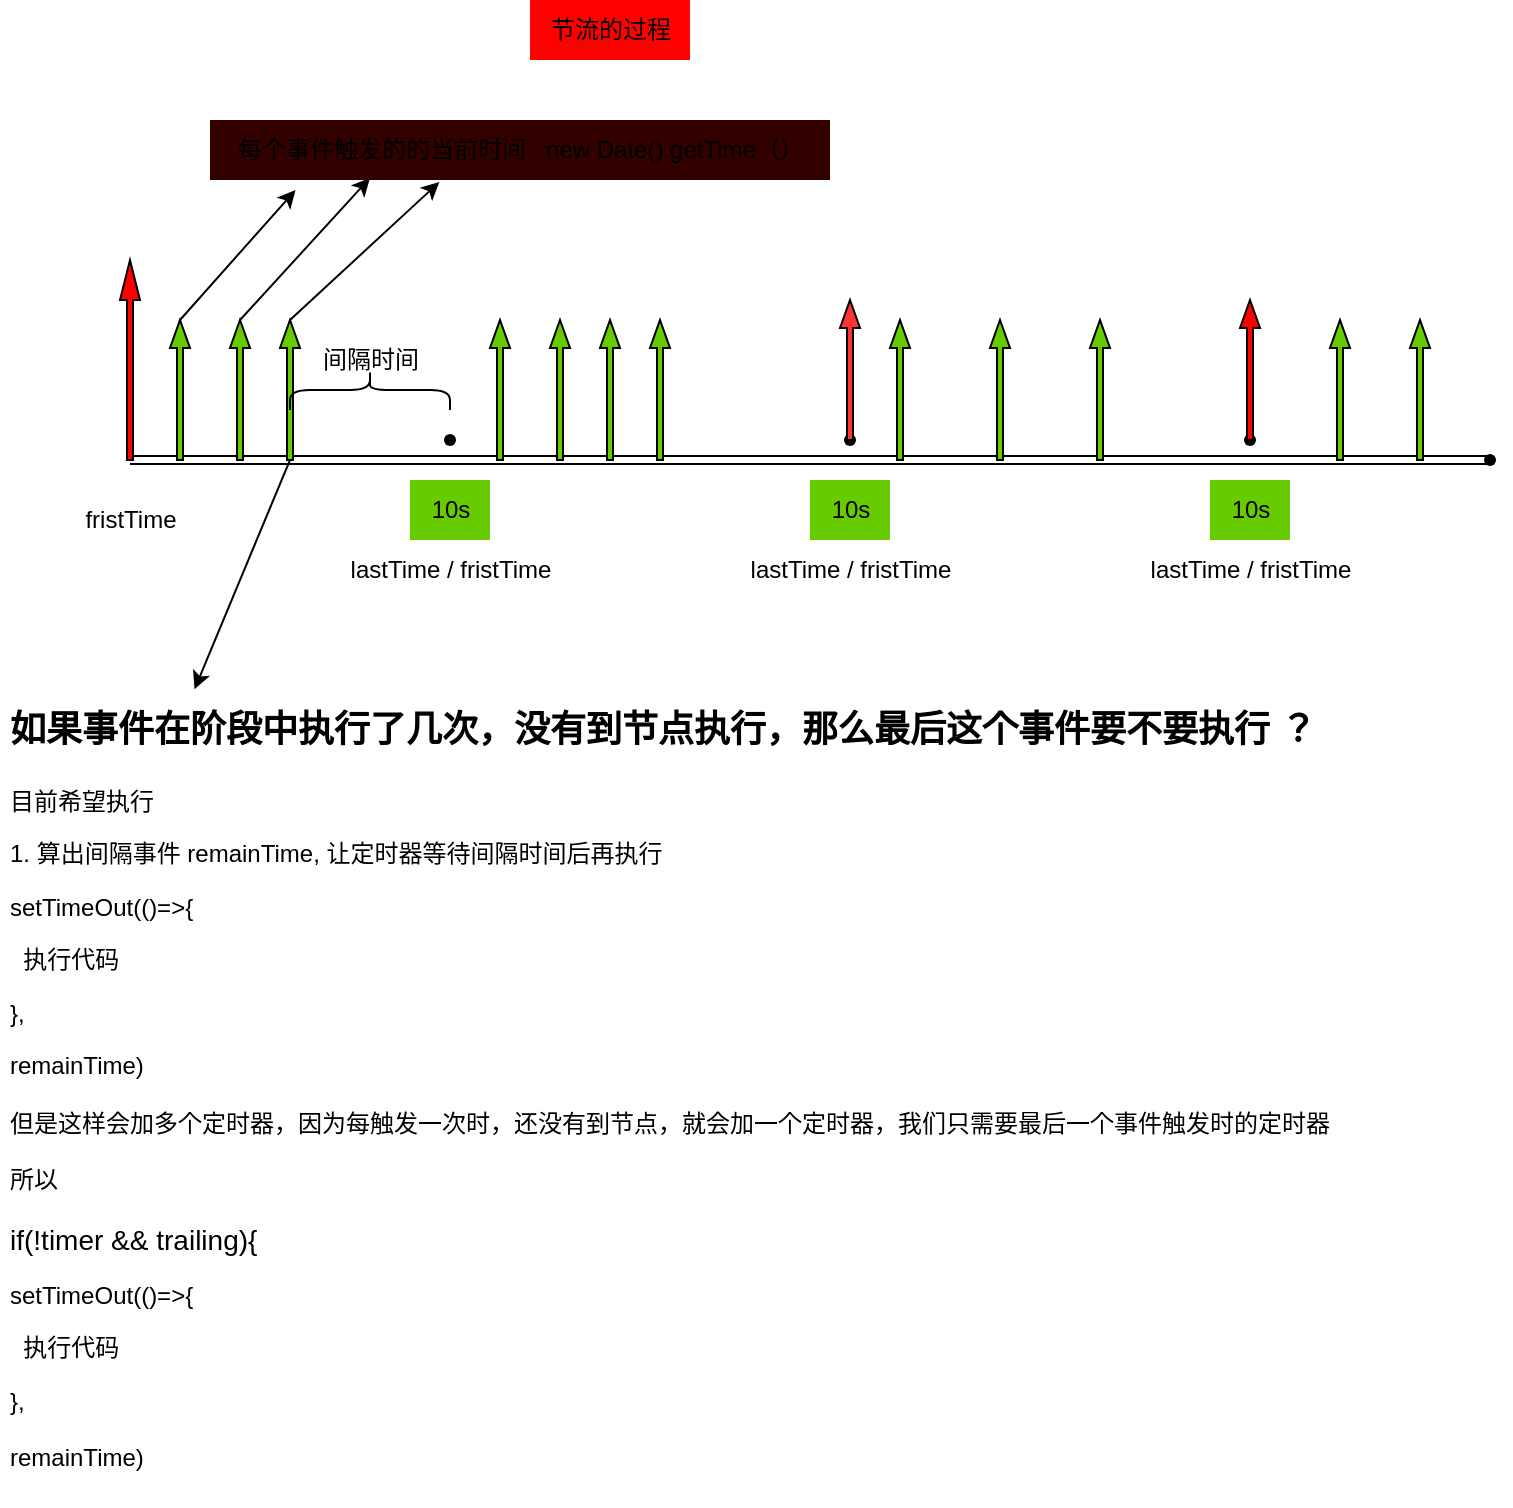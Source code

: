 <mxfile>
    <diagram id="hIw_-yPlLjSUtIWtLVxQ" name="第 1 页">
        <mxGraphModel dx="949" dy="433" grid="1" gridSize="10" guides="1" tooltips="1" connect="1" arrows="1" fold="1" page="1" pageScale="1" pageWidth="827" pageHeight="1169" math="0" shadow="0">
            <root>
                <mxCell id="0"/>
                <mxCell id="1" parent="0"/>
                <mxCell id="6" value="" style="shape=link;html=1;" parent="1" target="28" edge="1">
                    <mxGeometry width="100" relative="1" as="geometry">
                        <mxPoint x="120" y="400" as="sourcePoint"/>
                        <mxPoint x="800" y="400" as="targetPoint"/>
                    </mxGeometry>
                </mxCell>
                <mxCell id="8" value="节流的过程" style="text;html=1;align=center;verticalAlign=middle;resizable=0;points=[];autosize=1;strokeColor=none;fillColor=#FF0000;" parent="1" vertex="1">
                    <mxGeometry x="320" y="170" width="80" height="30" as="geometry"/>
                </mxCell>
                <mxCell id="9" value="" style="shape=singleArrow;direction=north;whiteSpace=wrap;html=1;fillColor=#FF0000;" parent="1" vertex="1">
                    <mxGeometry x="115" y="300" width="10" height="100" as="geometry"/>
                </mxCell>
                <mxCell id="12" value="10s" style="text;html=1;align=center;verticalAlign=middle;resizable=0;points=[];autosize=1;strokeColor=none;fillColor=#66CC00;" parent="1" vertex="1">
                    <mxGeometry x="260" y="410" width="40" height="30" as="geometry"/>
                </mxCell>
                <mxCell id="13" value="10s" style="text;html=1;align=center;verticalAlign=middle;resizable=0;points=[];autosize=1;strokeColor=none;fillColor=#66CC00;" parent="1" vertex="1">
                    <mxGeometry x="460" y="410" width="40" height="30" as="geometry"/>
                </mxCell>
                <mxCell id="14" value="10s" style="text;html=1;align=center;verticalAlign=middle;resizable=0;points=[];autosize=1;strokeColor=none;fillColor=#66CC00;" parent="1" vertex="1">
                    <mxGeometry x="660" y="410" width="40" height="30" as="geometry"/>
                </mxCell>
                <mxCell id="15" value="fristTime" style="text;html=1;align=center;verticalAlign=middle;resizable=0;points=[];autosize=1;strokeColor=none;fillColor=none;" parent="1" vertex="1">
                    <mxGeometry x="85" y="415" width="70" height="30" as="geometry"/>
                </mxCell>
                <mxCell id="16" value="lastTime / fristTime" style="text;html=1;align=center;verticalAlign=middle;resizable=0;points=[];autosize=1;strokeColor=none;fillColor=none;" parent="1" vertex="1">
                    <mxGeometry x="220" y="440" width="120" height="30" as="geometry"/>
                </mxCell>
                <mxCell id="17" value="lastTime / fristTime" style="text;html=1;align=center;verticalAlign=middle;resizable=0;points=[];autosize=1;strokeColor=none;fillColor=none;" parent="1" vertex="1">
                    <mxGeometry x="420" y="440" width="120" height="30" as="geometry"/>
                </mxCell>
                <mxCell id="18" value="lastTime / fristTime" style="text;html=1;align=center;verticalAlign=middle;resizable=0;points=[];autosize=1;strokeColor=none;fillColor=none;" parent="1" vertex="1">
                    <mxGeometry x="620" y="440" width="120" height="30" as="geometry"/>
                </mxCell>
                <mxCell id="37" style="edgeStyle=none;html=1;exitX=1;exitY=0.5;exitDx=0;exitDy=0;exitPerimeter=0;entryX=0.138;entryY=1.167;entryDx=0;entryDy=0;entryPerimeter=0;" parent="1" source="22" target="36" edge="1">
                    <mxGeometry relative="1" as="geometry"/>
                </mxCell>
                <mxCell id="22" value="" style="shape=singleArrow;direction=north;whiteSpace=wrap;html=1;fillColor=#66CC00;" parent="1" vertex="1">
                    <mxGeometry x="140" y="330" width="10" height="70" as="geometry"/>
                </mxCell>
                <mxCell id="38" style="edgeStyle=none;html=1;exitX=1;exitY=0.5;exitDx=0;exitDy=0;exitPerimeter=0;entryX=0.258;entryY=0.967;entryDx=0;entryDy=0;entryPerimeter=0;" parent="1" source="25" target="36" edge="1">
                    <mxGeometry relative="1" as="geometry"/>
                </mxCell>
                <mxCell id="25" value="" style="shape=singleArrow;direction=north;whiteSpace=wrap;html=1;fillColor=#66CC00;" parent="1" vertex="1">
                    <mxGeometry x="170" y="330" width="10" height="70" as="geometry"/>
                </mxCell>
                <mxCell id="39" style="edgeStyle=none;html=1;exitX=1;exitY=0.5;exitDx=0;exitDy=0;exitPerimeter=0;entryX=0.37;entryY=1.033;entryDx=0;entryDy=0;entryPerimeter=0;" parent="1" source="26" target="36" edge="1">
                    <mxGeometry relative="1" as="geometry"/>
                </mxCell>
                <mxCell id="52" style="edgeStyle=none;html=1;exitX=0;exitY=0.5;exitDx=0;exitDy=0;exitPerimeter=0;entryX=0.136;entryY=0.004;entryDx=0;entryDy=0;entryPerimeter=0;fontSize=18;fillColor=#FFFF00;" edge="1" parent="1" source="26" target="51">
                    <mxGeometry relative="1" as="geometry"/>
                </mxCell>
                <mxCell id="26" value="" style="shape=singleArrow;direction=north;whiteSpace=wrap;html=1;fillColor=#66CC00;" parent="1" vertex="1">
                    <mxGeometry x="195" y="330" width="10" height="70" as="geometry"/>
                </mxCell>
                <mxCell id="28" value="" style="shape=waypoint;sketch=0;fillStyle=solid;size=6;pointerEvents=1;points=[];fillColor=none;resizable=0;rotatable=0;perimeter=centerPerimeter;snapToPoint=1;" parent="1" vertex="1">
                    <mxGeometry x="790" y="390" width="20" height="20" as="geometry"/>
                </mxCell>
                <mxCell id="29" value="" style="shape=waypoint;sketch=0;fillStyle=solid;size=6;pointerEvents=1;points=[];fillColor=#FFFF00;resizable=0;rotatable=0;perimeter=centerPerimeter;snapToPoint=1;" parent="1" vertex="1">
                    <mxGeometry x="270" y="380" width="20" height="20" as="geometry"/>
                </mxCell>
                <mxCell id="31" value="" style="shape=waypoint;sketch=0;fillStyle=solid;size=6;pointerEvents=1;points=[];fillColor=none;resizable=0;rotatable=0;perimeter=centerPerimeter;snapToPoint=1;" parent="1" vertex="1">
                    <mxGeometry x="470" y="380" width="20" height="20" as="geometry"/>
                </mxCell>
                <mxCell id="32" value="" style="shape=waypoint;sketch=0;fillStyle=solid;size=6;pointerEvents=1;points=[];fillColor=none;resizable=0;rotatable=0;perimeter=centerPerimeter;snapToPoint=1;" parent="1" vertex="1">
                    <mxGeometry x="670" y="380" width="20" height="20" as="geometry"/>
                </mxCell>
                <mxCell id="33" value="" style="shape=curlyBracket;whiteSpace=wrap;html=1;rounded=1;flipH=1;labelPosition=right;verticalLabelPosition=middle;align=left;verticalAlign=middle;fillColor=#FFFF00;direction=south;" parent="1" vertex="1">
                    <mxGeometry x="200" y="355" width="80" height="20" as="geometry"/>
                </mxCell>
                <mxCell id="34" value="间隔时间" style="text;html=1;align=center;verticalAlign=middle;resizable=0;points=[];autosize=1;strokeColor=none;fillColor=none;" parent="1" vertex="1">
                    <mxGeometry x="205" y="335" width="70" height="30" as="geometry"/>
                </mxCell>
                <mxCell id="36" value="每个事件触发的的当前时间&amp;nbsp; &amp;nbsp;new Date().getTime（）" style="text;html=1;align=center;verticalAlign=middle;resizable=0;points=[];autosize=1;strokeColor=none;fillColor=#330000;" parent="1" vertex="1">
                    <mxGeometry x="160" y="230" width="310" height="30" as="geometry"/>
                </mxCell>
                <mxCell id="40" value="" style="shape=singleArrow;direction=north;whiteSpace=wrap;html=1;fillColor=#66CC00;" parent="1" vertex="1">
                    <mxGeometry x="330" y="330" width="10" height="70" as="geometry"/>
                </mxCell>
                <mxCell id="41" value="" style="shape=singleArrow;direction=north;whiteSpace=wrap;html=1;fillColor=#66CC00;" parent="1" vertex="1">
                    <mxGeometry x="380" y="330" width="10" height="70" as="geometry"/>
                </mxCell>
                <mxCell id="42" value="" style="shape=singleArrow;direction=north;whiteSpace=wrap;html=1;fillColor=#66CC00;" parent="1" vertex="1">
                    <mxGeometry x="550" y="330" width="10" height="70" as="geometry"/>
                </mxCell>
                <mxCell id="43" value="" style="shape=singleArrow;direction=north;whiteSpace=wrap;html=1;fillColor=#66CC00;" parent="1" vertex="1">
                    <mxGeometry x="600" y="330" width="10" height="70" as="geometry"/>
                </mxCell>
                <mxCell id="44" value="" style="shape=singleArrow;direction=north;whiteSpace=wrap;html=1;fillColor=#66CC00;" parent="1" vertex="1">
                    <mxGeometry x="720" y="330" width="10" height="70" as="geometry"/>
                </mxCell>
                <mxCell id="45" value="" style="shape=singleArrow;direction=north;whiteSpace=wrap;html=1;fillColor=#66CC00;" parent="1" vertex="1">
                    <mxGeometry x="760" y="330" width="10" height="70" as="geometry"/>
                </mxCell>
                <mxCell id="46" value="" style="shape=singleArrow;direction=north;whiteSpace=wrap;html=1;fillColor=#FF0000;" parent="1" vertex="1">
                    <mxGeometry x="675" y="320" width="10" height="70" as="geometry"/>
                </mxCell>
                <mxCell id="47" value="" style="shape=singleArrow;direction=north;whiteSpace=wrap;html=1;fillColor=#FF3333;" parent="1" vertex="1">
                    <mxGeometry x="475" y="320" width="10" height="70" as="geometry"/>
                </mxCell>
                <mxCell id="48" value="" style="shape=singleArrow;direction=north;whiteSpace=wrap;html=1;fillColor=#66CC00;" parent="1" vertex="1">
                    <mxGeometry x="500" y="330" width="10" height="70" as="geometry"/>
                </mxCell>
                <mxCell id="49" value="" style="shape=singleArrow;direction=north;whiteSpace=wrap;html=1;fillColor=#66CC00;" parent="1" vertex="1">
                    <mxGeometry x="355" y="330" width="10" height="70" as="geometry"/>
                </mxCell>
                <mxCell id="50" value="" style="shape=singleArrow;direction=north;whiteSpace=wrap;html=1;fillColor=#66CC00;" parent="1" vertex="1">
                    <mxGeometry x="300" y="330" width="10" height="70" as="geometry"/>
                </mxCell>
                <mxCell id="51" value="&lt;h1&gt;&lt;font style=&quot;font-size: 18px;&quot;&gt;如果事件在阶段中执行了几次，没有到节点执行，那么最后这个事件要不要执行 ？&lt;/font&gt;&lt;/h1&gt;&lt;p&gt;目前希望执行&lt;/p&gt;&lt;p&gt;1. 算出间隔事件 remainTime, 让定时器等待间隔时间后再执行&lt;/p&gt;&lt;p&gt;setTimeOut(()=&amp;gt;{&lt;/p&gt;&lt;p&gt;&lt;span style=&quot;background-color: initial;&quot;&gt;&amp;nbsp; 执行代码&lt;/span&gt;&lt;/p&gt;&lt;p&gt;&lt;span style=&quot;background-color: initial;&quot;&gt;},&lt;/span&gt;&lt;/p&gt;remainTime&lt;span style=&quot;background-color: initial;&quot;&gt;)&lt;br&gt;&lt;br&gt;但是这样会加多个定时器，因为每触发一次时，还没有到节点，就会加一个定时器，我们只需要最后一个事件触发时的定时器&lt;br&gt;&lt;br&gt;所以&lt;br&gt;&lt;br&gt;&lt;font style=&quot;font-size: 14px;&quot;&gt;if(!timer &amp;amp;&amp;amp; trailing){&lt;br&gt;&lt;/font&gt;&lt;/span&gt;&lt;p&gt;setTimeOut(()=&amp;gt;{&lt;/p&gt;&lt;p&gt;&lt;span style=&quot;background-color: initial;&quot;&gt;&amp;nbsp; 执行代码&lt;/span&gt;&lt;/p&gt;&lt;p&gt;&lt;span style=&quot;background-color: initial;&quot;&gt;},&lt;/span&gt;&lt;/p&gt;remainTime&lt;span style=&quot;background-color: initial;&quot;&gt;)&lt;/span&gt;&lt;span style=&quot;background-color: initial;&quot;&gt;&lt;font style=&quot;font-size: 14px;&quot;&gt;&lt;br&gt;&lt;br&gt;}&lt;/font&gt;&lt;br&gt;&lt;/span&gt;&lt;p&gt;&lt;/p&gt;&lt;span style=&quot;background-color: initial;&quot;&gt;&lt;br&gt;&lt;br&gt;&lt;br&gt;&lt;/span&gt;" style="text;html=1;strokeColor=none;fillColor=none;spacing=5;spacingTop=-20;whiteSpace=wrap;overflow=hidden;rounded=0;" vertex="1" parent="1">
                    <mxGeometry x="55" y="513" width="715" height="410" as="geometry"/>
                </mxCell>
            </root>
        </mxGraphModel>
    </diagram>
</mxfile>